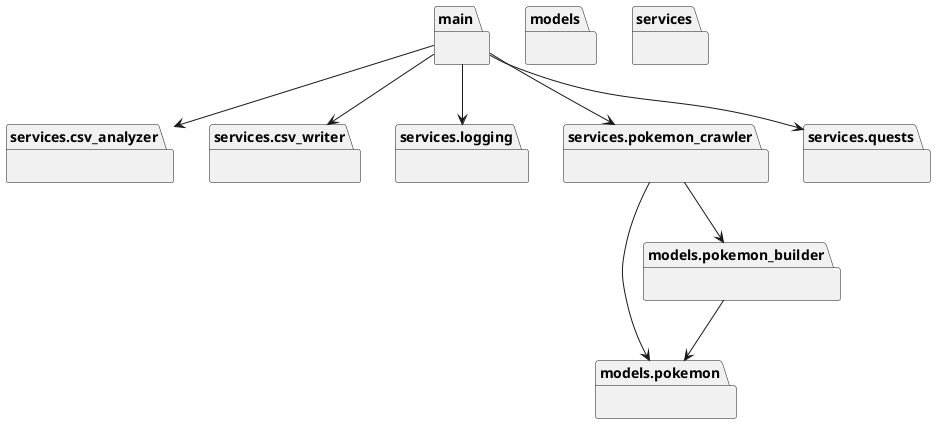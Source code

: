 @startuml packages_pokemon_project
set namespaceSeparator none
package "main" as main {
}
package "models" as models {
}
package "models.pokemon" as models.pokemon {
}
package "models.pokemon_builder" as models.pokemon_builder {
}
package "services" as services {
}
package "services.csv_analyzer" as services.csv_analyzer {
}
package "services.csv_writer" as services.csv_writer {
}
package "services.logging" as services.logging {
}
package "services.pokemon_crawler" as services.pokemon_crawler {
}
package "services.quests" as services.quests {
}
main --> services.csv_analyzer
main --> services.csv_writer
main --> services.logging
main --> services.pokemon_crawler
main --> services.quests
models.pokemon_builder --> models.pokemon
services.pokemon_crawler --> models.pokemon
services.pokemon_crawler --> models.pokemon_builder
@enduml
